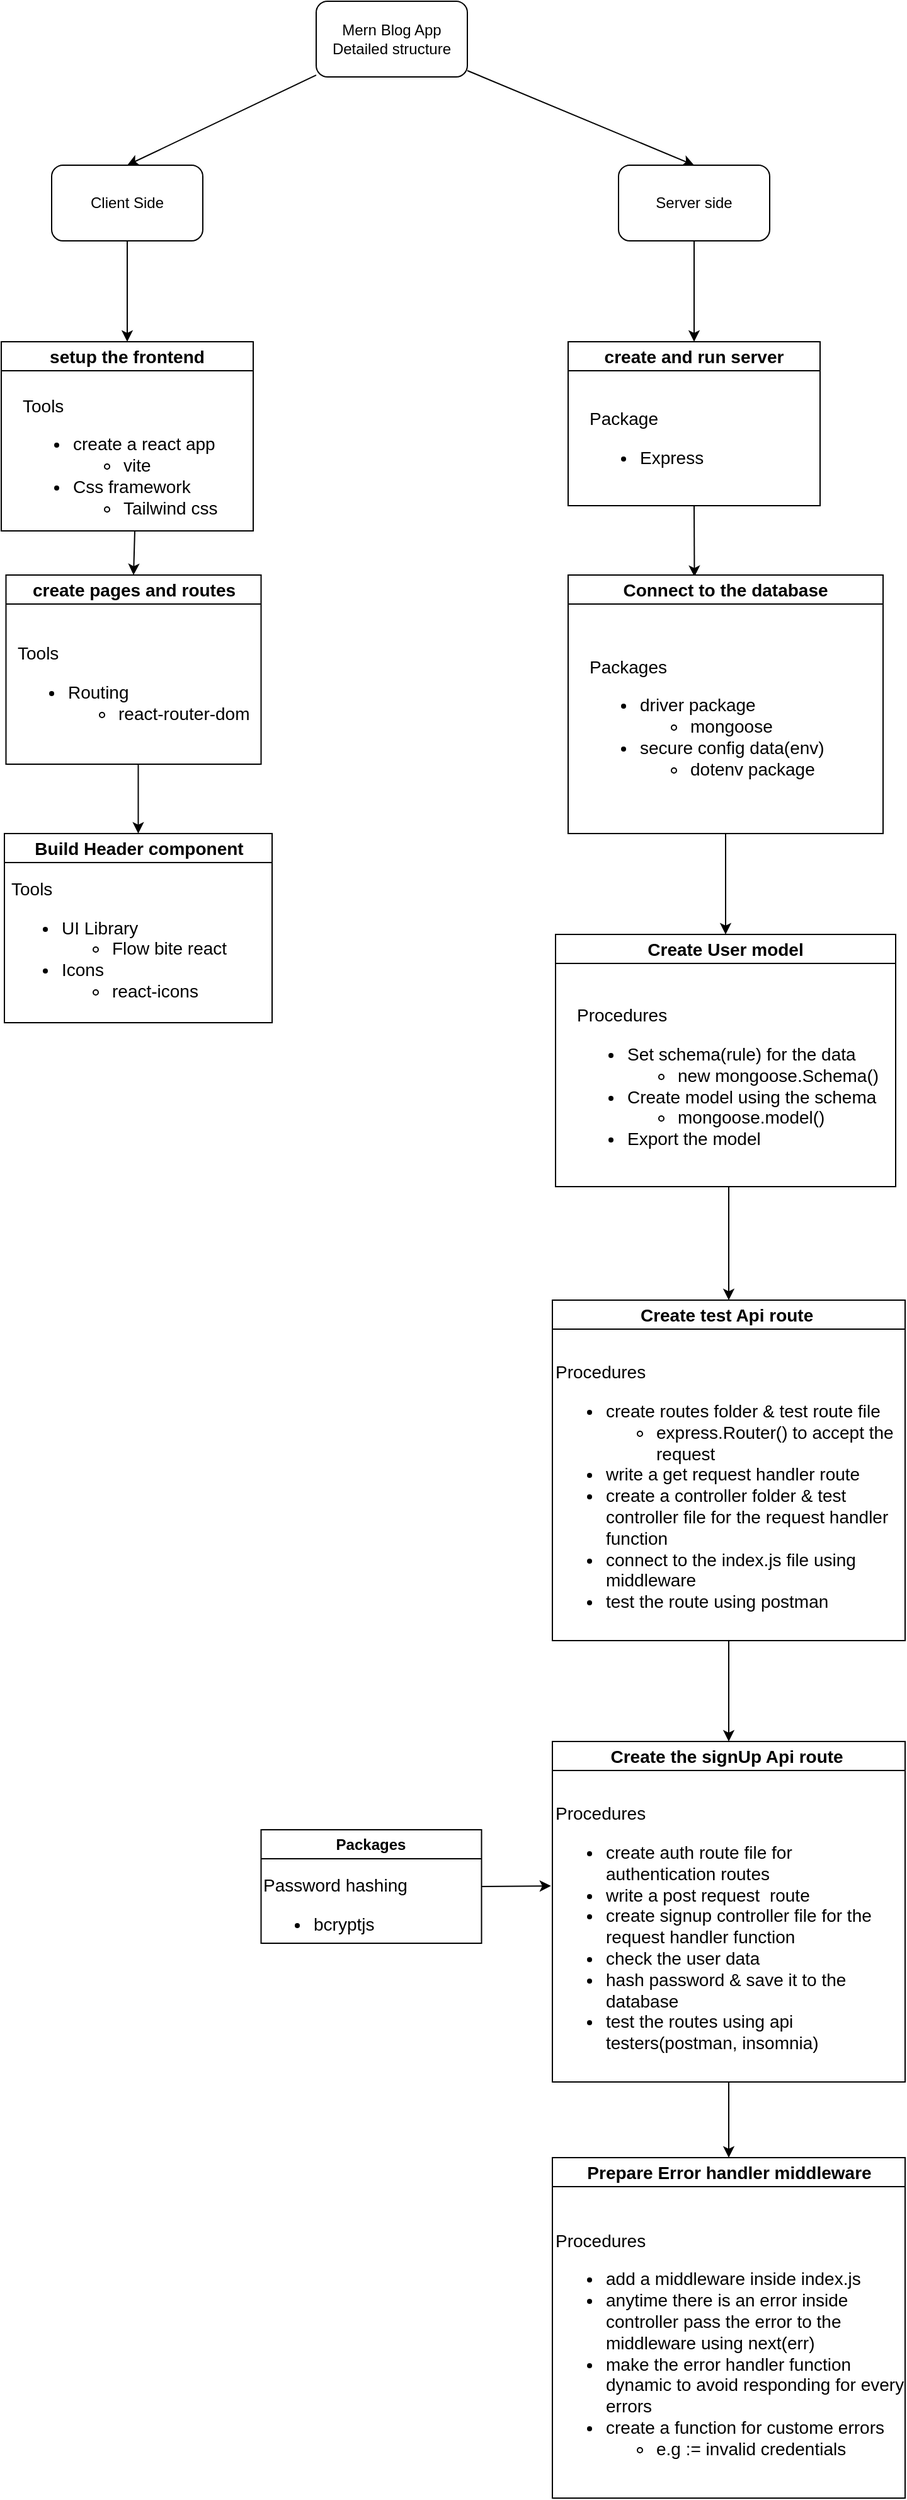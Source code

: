 <mxfile version="24.0.4" type="device">
  <diagram id="eZKFXFdzhTwZrDXH5VwZ" name="Page-1">
    <mxGraphModel dx="794" dy="446" grid="1" gridSize="10" guides="1" tooltips="1" connect="1" arrows="1" fold="1" page="1" pageScale="1" pageWidth="1654" pageHeight="1169" background="none" math="0" shadow="0">
      <root>
        <mxCell id="0" />
        <mxCell id="1" parent="0" />
        <mxCell id="7" style="edgeStyle=none;html=1;entryX=0.5;entryY=0;entryDx=0;entryDy=0;" parent="1" source="2" target="3" edge="1">
          <mxGeometry relative="1" as="geometry" />
        </mxCell>
        <mxCell id="9" style="edgeStyle=none;html=1;entryX=0.5;entryY=0;entryDx=0;entryDy=0;" parent="1" source="2" target="8" edge="1">
          <mxGeometry relative="1" as="geometry" />
        </mxCell>
        <mxCell id="2" value="Mern Blog App Detailed structure" style="rounded=1;whiteSpace=wrap;html=1;" parent="1" vertex="1">
          <mxGeometry x="370" y="20" width="120" height="60" as="geometry" />
        </mxCell>
        <mxCell id="27" style="edgeStyle=none;html=1;exitX=0.5;exitY=1;exitDx=0;exitDy=0;entryX=0.5;entryY=0;entryDx=0;entryDy=0;" parent="1" source="3" target="25" edge="1">
          <mxGeometry relative="1" as="geometry" />
        </mxCell>
        <mxCell id="3" value="Server side" style="rounded=1;whiteSpace=wrap;html=1;" parent="1" vertex="1">
          <mxGeometry x="610" y="150" width="120" height="60" as="geometry" />
        </mxCell>
        <mxCell id="15" style="edgeStyle=none;html=1;exitX=0.5;exitY=1;exitDx=0;exitDy=0;entryX=0.5;entryY=0;entryDx=0;entryDy=0;fontSize=14;" parent="1" source="8" target="16" edge="1">
          <mxGeometry relative="1" as="geometry">
            <mxPoint x="110" y="290" as="targetPoint" />
            <Array as="points" />
          </mxGeometry>
        </mxCell>
        <mxCell id="8" value="Client Side" style="rounded=1;whiteSpace=wrap;html=1;" parent="1" vertex="1">
          <mxGeometry x="160" y="150" width="120" height="60" as="geometry" />
        </mxCell>
        <mxCell id="16" value="setup the frontend" style="swimlane;whiteSpace=wrap;html=1;fontSize=14;" parent="1" vertex="1">
          <mxGeometry x="120" y="290" width="200" height="150" as="geometry" />
        </mxCell>
        <mxCell id="18" value="&lt;div style=&quot;&quot;&gt;&lt;span style=&quot;background-color: initial;&quot;&gt;Tools&lt;/span&gt;&lt;/div&gt;&lt;div style=&quot;&quot;&gt;&lt;ul&gt;&lt;li&gt;create a react app&lt;/li&gt;&lt;ul&gt;&lt;li&gt;vite&lt;/li&gt;&lt;/ul&gt;&lt;li&gt;Css framework&lt;/li&gt;&lt;ul&gt;&lt;li&gt;Tailwind css&lt;/li&gt;&lt;/ul&gt;&lt;/ul&gt;&lt;/div&gt;" style="text;html=1;strokeColor=none;fillColor=none;align=left;verticalAlign=middle;whiteSpace=wrap;rounded=0;fontSize=14;" parent="16" vertex="1">
          <mxGeometry x="15" y="45" width="185" height="105" as="geometry" />
        </mxCell>
        <mxCell id="19" value="create pages and routes" style="swimlane;whiteSpace=wrap;html=1;fontSize=14;" parent="1" vertex="1">
          <mxGeometry x="123.75" y="475" width="202.5" height="150" as="geometry" />
        </mxCell>
        <mxCell id="20" value="&lt;div style=&quot;&quot;&gt;&lt;span style=&quot;background-color: initial;&quot;&gt;Tools&lt;/span&gt;&lt;/div&gt;&lt;div style=&quot;&quot;&gt;&lt;ul&gt;&lt;li&gt;Routing&lt;/li&gt;&lt;ul&gt;&lt;li&gt;react-router-dom&lt;/li&gt;&lt;/ul&gt;&lt;/ul&gt;&lt;/div&gt;" style="text;html=1;strokeColor=none;fillColor=none;align=left;verticalAlign=middle;whiteSpace=wrap;rounded=0;fontSize=14;" parent="19" vertex="1">
          <mxGeometry x="7.5" y="35" width="195" height="115" as="geometry" />
        </mxCell>
        <mxCell id="21" style="edgeStyle=none;html=1;entryX=0.5;entryY=0;entryDx=0;entryDy=0;fontSize=14;" parent="1" source="18" target="19" edge="1">
          <mxGeometry relative="1" as="geometry" />
        </mxCell>
        <mxCell id="22" value="Build Header component" style="swimlane;whiteSpace=wrap;html=1;fontSize=14;" parent="1" vertex="1">
          <mxGeometry x="122.5" y="680" width="212.5" height="150" as="geometry" />
        </mxCell>
        <mxCell id="23" value="&lt;div style=&quot;&quot;&gt;&lt;span style=&quot;background-color: initial;&quot;&gt;Tools&lt;/span&gt;&lt;/div&gt;&lt;div style=&quot;&quot;&gt;&lt;ul&gt;&lt;li&gt;UI Library&lt;/li&gt;&lt;ul&gt;&lt;li&gt;Flow bite react&lt;/li&gt;&lt;/ul&gt;&lt;li&gt;Icons&lt;/li&gt;&lt;ul&gt;&lt;li&gt;react-icons&lt;/li&gt;&lt;/ul&gt;&lt;/ul&gt;&lt;br&gt;&lt;/div&gt;&lt;div style=&quot;&quot;&gt;&lt;br&gt;&lt;/div&gt;" style="text;html=1;strokeColor=none;fillColor=none;align=left;verticalAlign=middle;whiteSpace=wrap;rounded=0;fontSize=14;" parent="22" vertex="1">
          <mxGeometry x="3.75" y="60" width="206.25" height="95" as="geometry" />
        </mxCell>
        <mxCell id="24" style="edgeStyle=none;html=1;entryX=0.5;entryY=0;entryDx=0;entryDy=0;fontSize=14;" parent="1" source="20" target="22" edge="1">
          <mxGeometry relative="1" as="geometry" />
        </mxCell>
        <mxCell id="34" style="edgeStyle=none;html=1;exitX=0.5;exitY=1;exitDx=0;exitDy=0;entryX=0.401;entryY=0.007;entryDx=0;entryDy=0;entryPerimeter=0;" parent="1" source="25" target="28" edge="1">
          <mxGeometry relative="1" as="geometry" />
        </mxCell>
        <mxCell id="25" value="create and run server" style="swimlane;whiteSpace=wrap;html=1;fontSize=14;" parent="1" vertex="1">
          <mxGeometry x="570" y="290" width="200" height="130" as="geometry" />
        </mxCell>
        <mxCell id="26" value="&lt;div style=&quot;&quot;&gt;&lt;span style=&quot;background-color: initial;&quot;&gt;Package&lt;/span&gt;&lt;/div&gt;&lt;div style=&quot;&quot;&gt;&lt;ul&gt;&lt;li&gt;Express&lt;/li&gt;&lt;/ul&gt;&lt;/div&gt;" style="text;html=1;strokeColor=none;fillColor=none;align=left;verticalAlign=middle;whiteSpace=wrap;rounded=0;fontSize=14;" parent="25" vertex="1">
          <mxGeometry x="15" y="45" width="165" height="75" as="geometry" />
        </mxCell>
        <mxCell id="38" style="edgeStyle=none;html=1;exitX=0.5;exitY=1;exitDx=0;exitDy=0;entryX=0.5;entryY=0;entryDx=0;entryDy=0;" parent="1" source="28" target="35" edge="1">
          <mxGeometry relative="1" as="geometry" />
        </mxCell>
        <mxCell id="28" value="Connect to the database" style="swimlane;whiteSpace=wrap;html=1;fontSize=14;" parent="1" vertex="1">
          <mxGeometry x="570" y="475" width="250" height="205" as="geometry" />
        </mxCell>
        <mxCell id="29" value="&lt;div style=&quot;&quot;&gt;Packages&lt;/div&gt;&lt;div style=&quot;&quot;&gt;&lt;ul&gt;&lt;li&gt;driver package&lt;/li&gt;&lt;ul&gt;&lt;li&gt;mongoose&lt;/li&gt;&lt;/ul&gt;&lt;li&gt;secure config data(env)&lt;/li&gt;&lt;ul&gt;&lt;li&gt;dotenv package&lt;/li&gt;&lt;/ul&gt;&lt;/ul&gt;&lt;/div&gt;" style="text;html=1;strokeColor=none;fillColor=none;align=left;verticalAlign=middle;whiteSpace=wrap;rounded=0;fontSize=14;" parent="28" vertex="1">
          <mxGeometry x="15" y="50" width="225" height="140" as="geometry" />
        </mxCell>
        <mxCell id="35" value="Create User model" style="swimlane;whiteSpace=wrap;html=1;fontSize=14;" parent="1" vertex="1">
          <mxGeometry x="560" y="760" width="270" height="200" as="geometry" />
        </mxCell>
        <mxCell id="36" value="&lt;div style=&quot;&quot;&gt;Procedures&lt;/div&gt;&lt;div style=&quot;&quot;&gt;&lt;ul&gt;&lt;li&gt;Set schema(rule) for the data&lt;/li&gt;&lt;ul&gt;&lt;li&gt;new mongoose.Schema()&lt;/li&gt;&lt;/ul&gt;&lt;li&gt;Create model using the schema&lt;/li&gt;&lt;ul&gt;&lt;li&gt;mongoose.model()&lt;/li&gt;&lt;/ul&gt;&lt;li&gt;Export the model&lt;/li&gt;&lt;/ul&gt;&lt;/div&gt;" style="text;html=1;strokeColor=none;fillColor=none;align=left;verticalAlign=middle;whiteSpace=wrap;rounded=0;fontSize=14;" parent="35" vertex="1">
          <mxGeometry x="15" y="40" width="245" height="160" as="geometry" />
        </mxCell>
        <mxCell id="39" value="Create test Api route&amp;nbsp;" style="swimlane;whiteSpace=wrap;html=1;fontSize=14;" parent="1" vertex="1">
          <mxGeometry x="557.5" y="1050" width="280" height="270" as="geometry" />
        </mxCell>
        <mxCell id="40" value="&lt;div style=&quot;&quot;&gt;Procedures&lt;/div&gt;&lt;div style=&quot;&quot;&gt;&lt;ul&gt;&lt;li&gt;create routes folder &amp;amp; test route file&lt;/li&gt;&lt;ul&gt;&lt;li&gt;express.Router() to accept the request&lt;/li&gt;&lt;/ul&gt;&lt;li&gt;write a get request handler route&lt;/li&gt;&lt;li&gt;create a controller folder &amp;amp; test controller file for the request handler function&lt;/li&gt;&lt;li&gt;connect to the index.js file using middleware&lt;/li&gt;&lt;li&gt;test the route using postman&lt;/li&gt;&lt;/ul&gt;&lt;/div&gt;" style="text;html=1;strokeColor=none;fillColor=none;align=left;verticalAlign=middle;whiteSpace=wrap;rounded=0;fontSize=14;" parent="39" vertex="1">
          <mxGeometry y="40" width="280" height="230" as="geometry" />
        </mxCell>
        <mxCell id="41" style="edgeStyle=none;html=1;exitX=0.5;exitY=1;exitDx=0;exitDy=0;entryX=0.5;entryY=0;entryDx=0;entryDy=0;" parent="1" source="36" target="39" edge="1">
          <mxGeometry relative="1" as="geometry" />
        </mxCell>
        <mxCell id="42" value="Create the signUp Api route&amp;nbsp;" style="swimlane;whiteSpace=wrap;html=1;fontSize=14;" parent="1" vertex="1">
          <mxGeometry x="557.5" y="1400" width="280" height="270" as="geometry" />
        </mxCell>
        <mxCell id="43" value="&lt;div style=&quot;&quot;&gt;Procedures&lt;/div&gt;&lt;div style=&quot;&quot;&gt;&lt;ul&gt;&lt;li&gt;create auth route file for authentication routes&lt;/li&gt;&lt;li&gt;write a post request&amp;nbsp; route&lt;/li&gt;&lt;li&gt;create signup controller file for the request handler function&lt;/li&gt;&lt;li&gt;check the user data&amp;nbsp;&lt;/li&gt;&lt;li&gt;hash password &amp;amp; save it to the database&lt;/li&gt;&lt;li&gt;test the routes using api testers(postman, insomnia)&lt;/li&gt;&lt;/ul&gt;&lt;/div&gt;" style="text;html=1;strokeColor=none;fillColor=none;align=left;verticalAlign=middle;whiteSpace=wrap;rounded=0;fontSize=14;" parent="42" vertex="1">
          <mxGeometry y="40" width="280" height="230" as="geometry" />
        </mxCell>
        <mxCell id="44" style="edgeStyle=none;html=1;exitX=0.5;exitY=1;exitDx=0;exitDy=0;entryX=0.5;entryY=0;entryDx=0;entryDy=0;" parent="1" source="40" target="42" edge="1">
          <mxGeometry relative="1" as="geometry" />
        </mxCell>
        <mxCell id="47" value="Prepare Error handler middleware" style="swimlane;whiteSpace=wrap;html=1;fontSize=14;" parent="1" vertex="1">
          <mxGeometry x="557.5" y="1730" width="280" height="270" as="geometry" />
        </mxCell>
        <mxCell id="48" value="&lt;div style=&quot;&quot;&gt;Procedures&lt;/div&gt;&lt;div style=&quot;&quot;&gt;&lt;ul&gt;&lt;li&gt;add a middleware inside index.js&amp;nbsp;&lt;/li&gt;&lt;li&gt;anytime there is an error inside controller pass the error to the middleware using next(err)&lt;/li&gt;&lt;li&gt;make the error handler function dynamic to avoid responding for every errors&lt;/li&gt;&lt;li&gt;create a function for custome errors&lt;/li&gt;&lt;ul&gt;&lt;li&gt;&lt;span style=&quot;background-color: initial;&quot;&gt;e.g := invalid credentials&amp;nbsp;&lt;/span&gt;&lt;/li&gt;&lt;/ul&gt;&lt;/ul&gt;&lt;/div&gt;" style="text;html=1;strokeColor=none;fillColor=none;align=left;verticalAlign=middle;whiteSpace=wrap;rounded=0;fontSize=14;" parent="47" vertex="1">
          <mxGeometry y="40" width="280" height="230" as="geometry" />
        </mxCell>
        <mxCell id="52" style="edgeStyle=none;html=1;exitX=1;exitY=0.5;exitDx=0;exitDy=0;entryX=-0.004;entryY=0.324;entryDx=0;entryDy=0;entryPerimeter=0;" parent="1" source="49" target="43" edge="1">
          <mxGeometry relative="1" as="geometry">
            <Array as="points" />
          </mxGeometry>
        </mxCell>
        <mxCell id="49" value="Packages" style="swimlane;whiteSpace=wrap;html=1;" parent="1" vertex="1">
          <mxGeometry x="326.25" y="1470" width="175" height="90" as="geometry" />
        </mxCell>
        <mxCell id="50" value="&lt;div style=&quot;&quot;&gt;Password hashing&lt;/div&gt;&lt;div style=&quot;&quot;&gt;&lt;ul&gt;&lt;li&gt;bcryptjs&lt;/li&gt;&lt;/ul&gt;&lt;br&gt;&lt;/div&gt;" style="text;html=1;strokeColor=none;fillColor=none;align=left;verticalAlign=middle;whiteSpace=wrap;rounded=0;fontSize=14;" parent="49" vertex="1">
          <mxGeometry y="60" width="175" height="30" as="geometry" />
        </mxCell>
        <mxCell id="53" style="edgeStyle=none;html=1;exitX=0.5;exitY=1;exitDx=0;exitDy=0;entryX=0.5;entryY=0;entryDx=0;entryDy=0;" parent="1" source="43" target="47" edge="1">
          <mxGeometry relative="1" as="geometry" />
        </mxCell>
      </root>
    </mxGraphModel>
  </diagram>
</mxfile>
